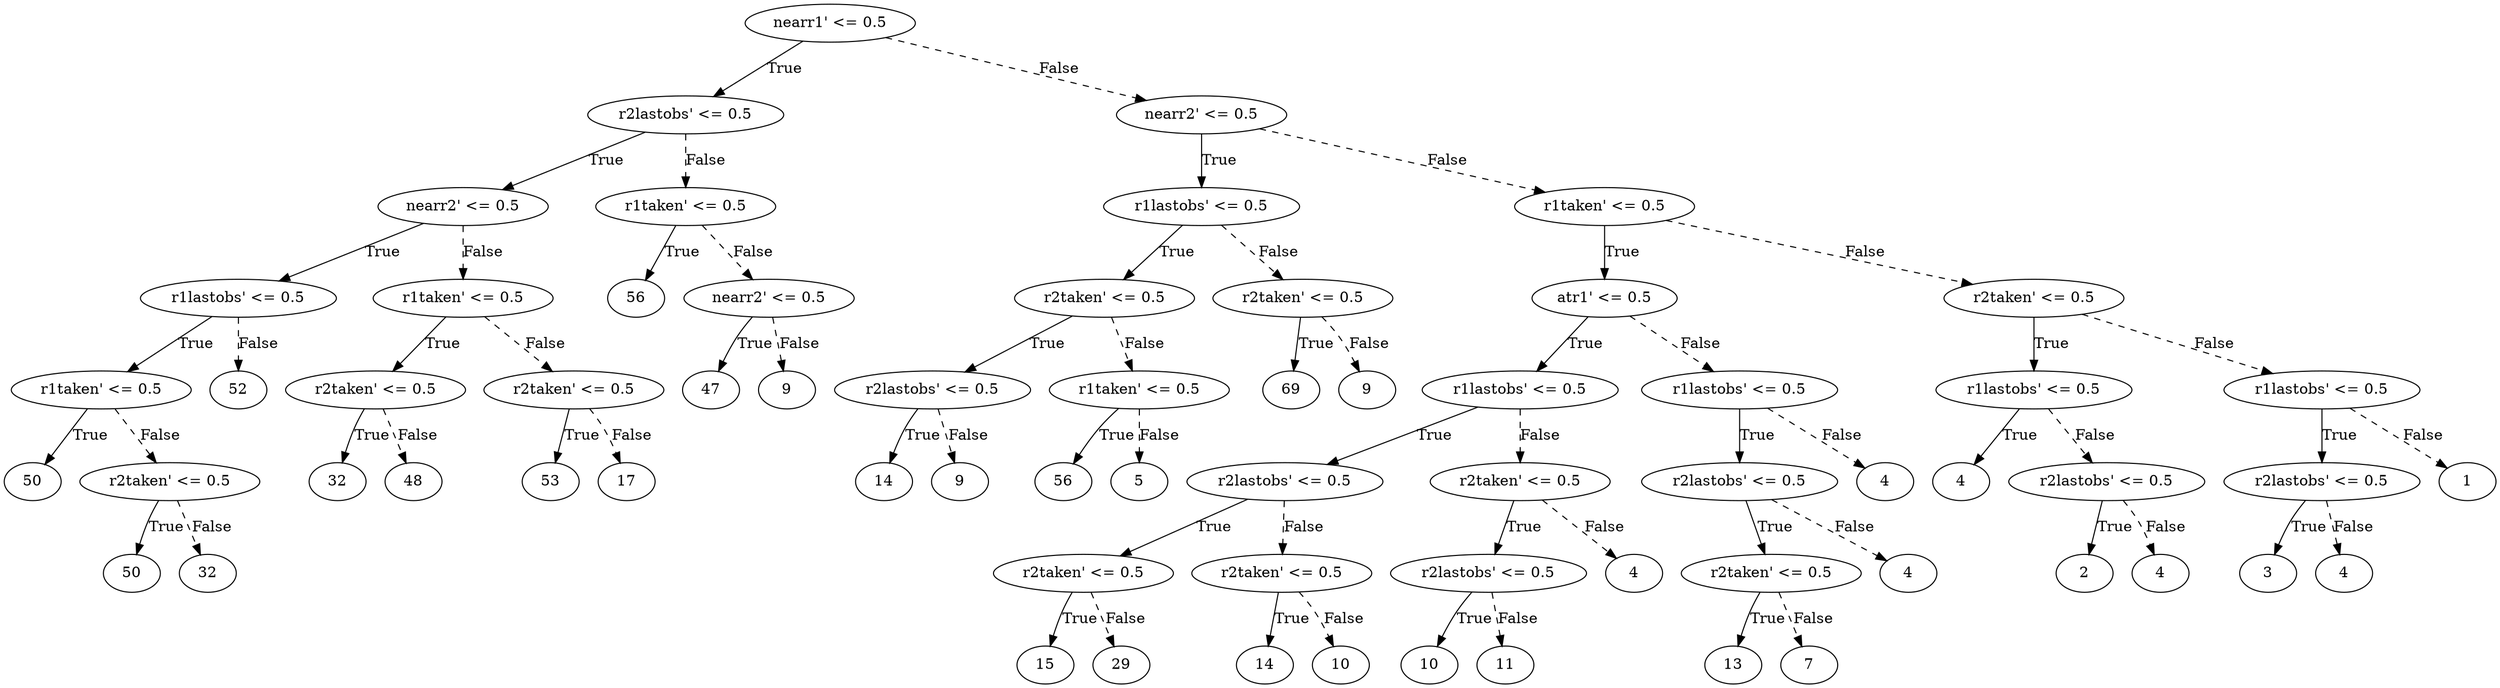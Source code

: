 digraph {
0 [label="nearr1' <= 0.5"];
1 [label="r2lastobs' <= 0.5"];
2 [label="nearr2' <= 0.5"];
3 [label="r1lastobs' <= 0.5"];
4 [label="r1taken' <= 0.5"];
5 [label="50"];
4 -> 5 [label="True"];
6 [label="r2taken' <= 0.5"];
7 [label="50"];
6 -> 7 [label="True"];
8 [label="32"];
6 -> 8 [style="dashed", label="False"];
4 -> 6 [style="dashed", label="False"];
3 -> 4 [label="True"];
9 [label="52"];
3 -> 9 [style="dashed", label="False"];
2 -> 3 [label="True"];
10 [label="r1taken' <= 0.5"];
11 [label="r2taken' <= 0.5"];
12 [label="32"];
11 -> 12 [label="True"];
13 [label="48"];
11 -> 13 [style="dashed", label="False"];
10 -> 11 [label="True"];
14 [label="r2taken' <= 0.5"];
15 [label="53"];
14 -> 15 [label="True"];
16 [label="17"];
14 -> 16 [style="dashed", label="False"];
10 -> 14 [style="dashed", label="False"];
2 -> 10 [style="dashed", label="False"];
1 -> 2 [label="True"];
17 [label="r1taken' <= 0.5"];
18 [label="56"];
17 -> 18 [label="True"];
19 [label="nearr2' <= 0.5"];
20 [label="47"];
19 -> 20 [label="True"];
21 [label="9"];
19 -> 21 [style="dashed", label="False"];
17 -> 19 [style="dashed", label="False"];
1 -> 17 [style="dashed", label="False"];
0 -> 1 [label="True"];
22 [label="nearr2' <= 0.5"];
23 [label="r1lastobs' <= 0.5"];
24 [label="r2taken' <= 0.5"];
25 [label="r2lastobs' <= 0.5"];
26 [label="14"];
25 -> 26 [label="True"];
27 [label="9"];
25 -> 27 [style="dashed", label="False"];
24 -> 25 [label="True"];
28 [label="r1taken' <= 0.5"];
29 [label="56"];
28 -> 29 [label="True"];
30 [label="5"];
28 -> 30 [style="dashed", label="False"];
24 -> 28 [style="dashed", label="False"];
23 -> 24 [label="True"];
31 [label="r2taken' <= 0.5"];
32 [label="69"];
31 -> 32 [label="True"];
33 [label="9"];
31 -> 33 [style="dashed", label="False"];
23 -> 31 [style="dashed", label="False"];
22 -> 23 [label="True"];
34 [label="r1taken' <= 0.5"];
35 [label="atr1' <= 0.5"];
36 [label="r1lastobs' <= 0.5"];
37 [label="r2lastobs' <= 0.5"];
38 [label="r2taken' <= 0.5"];
39 [label="15"];
38 -> 39 [label="True"];
40 [label="29"];
38 -> 40 [style="dashed", label="False"];
37 -> 38 [label="True"];
41 [label="r2taken' <= 0.5"];
42 [label="14"];
41 -> 42 [label="True"];
43 [label="10"];
41 -> 43 [style="dashed", label="False"];
37 -> 41 [style="dashed", label="False"];
36 -> 37 [label="True"];
44 [label="r2taken' <= 0.5"];
45 [label="r2lastobs' <= 0.5"];
46 [label="10"];
45 -> 46 [label="True"];
47 [label="11"];
45 -> 47 [style="dashed", label="False"];
44 -> 45 [label="True"];
48 [label="4"];
44 -> 48 [style="dashed", label="False"];
36 -> 44 [style="dashed", label="False"];
35 -> 36 [label="True"];
49 [label="r1lastobs' <= 0.5"];
50 [label="r2lastobs' <= 0.5"];
51 [label="r2taken' <= 0.5"];
52 [label="13"];
51 -> 52 [label="True"];
53 [label="7"];
51 -> 53 [style="dashed", label="False"];
50 -> 51 [label="True"];
54 [label="4"];
50 -> 54 [style="dashed", label="False"];
49 -> 50 [label="True"];
55 [label="4"];
49 -> 55 [style="dashed", label="False"];
35 -> 49 [style="dashed", label="False"];
34 -> 35 [label="True"];
56 [label="r2taken' <= 0.5"];
57 [label="r1lastobs' <= 0.5"];
58 [label="4"];
57 -> 58 [label="True"];
59 [label="r2lastobs' <= 0.5"];
60 [label="2"];
59 -> 60 [label="True"];
61 [label="4"];
59 -> 61 [style="dashed", label="False"];
57 -> 59 [style="dashed", label="False"];
56 -> 57 [label="True"];
62 [label="r1lastobs' <= 0.5"];
63 [label="r2lastobs' <= 0.5"];
64 [label="3"];
63 -> 64 [label="True"];
65 [label="4"];
63 -> 65 [style="dashed", label="False"];
62 -> 63 [label="True"];
66 [label="1"];
62 -> 66 [style="dashed", label="False"];
56 -> 62 [style="dashed", label="False"];
34 -> 56 [style="dashed", label="False"];
22 -> 34 [style="dashed", label="False"];
0 -> 22 [style="dashed", label="False"];

}